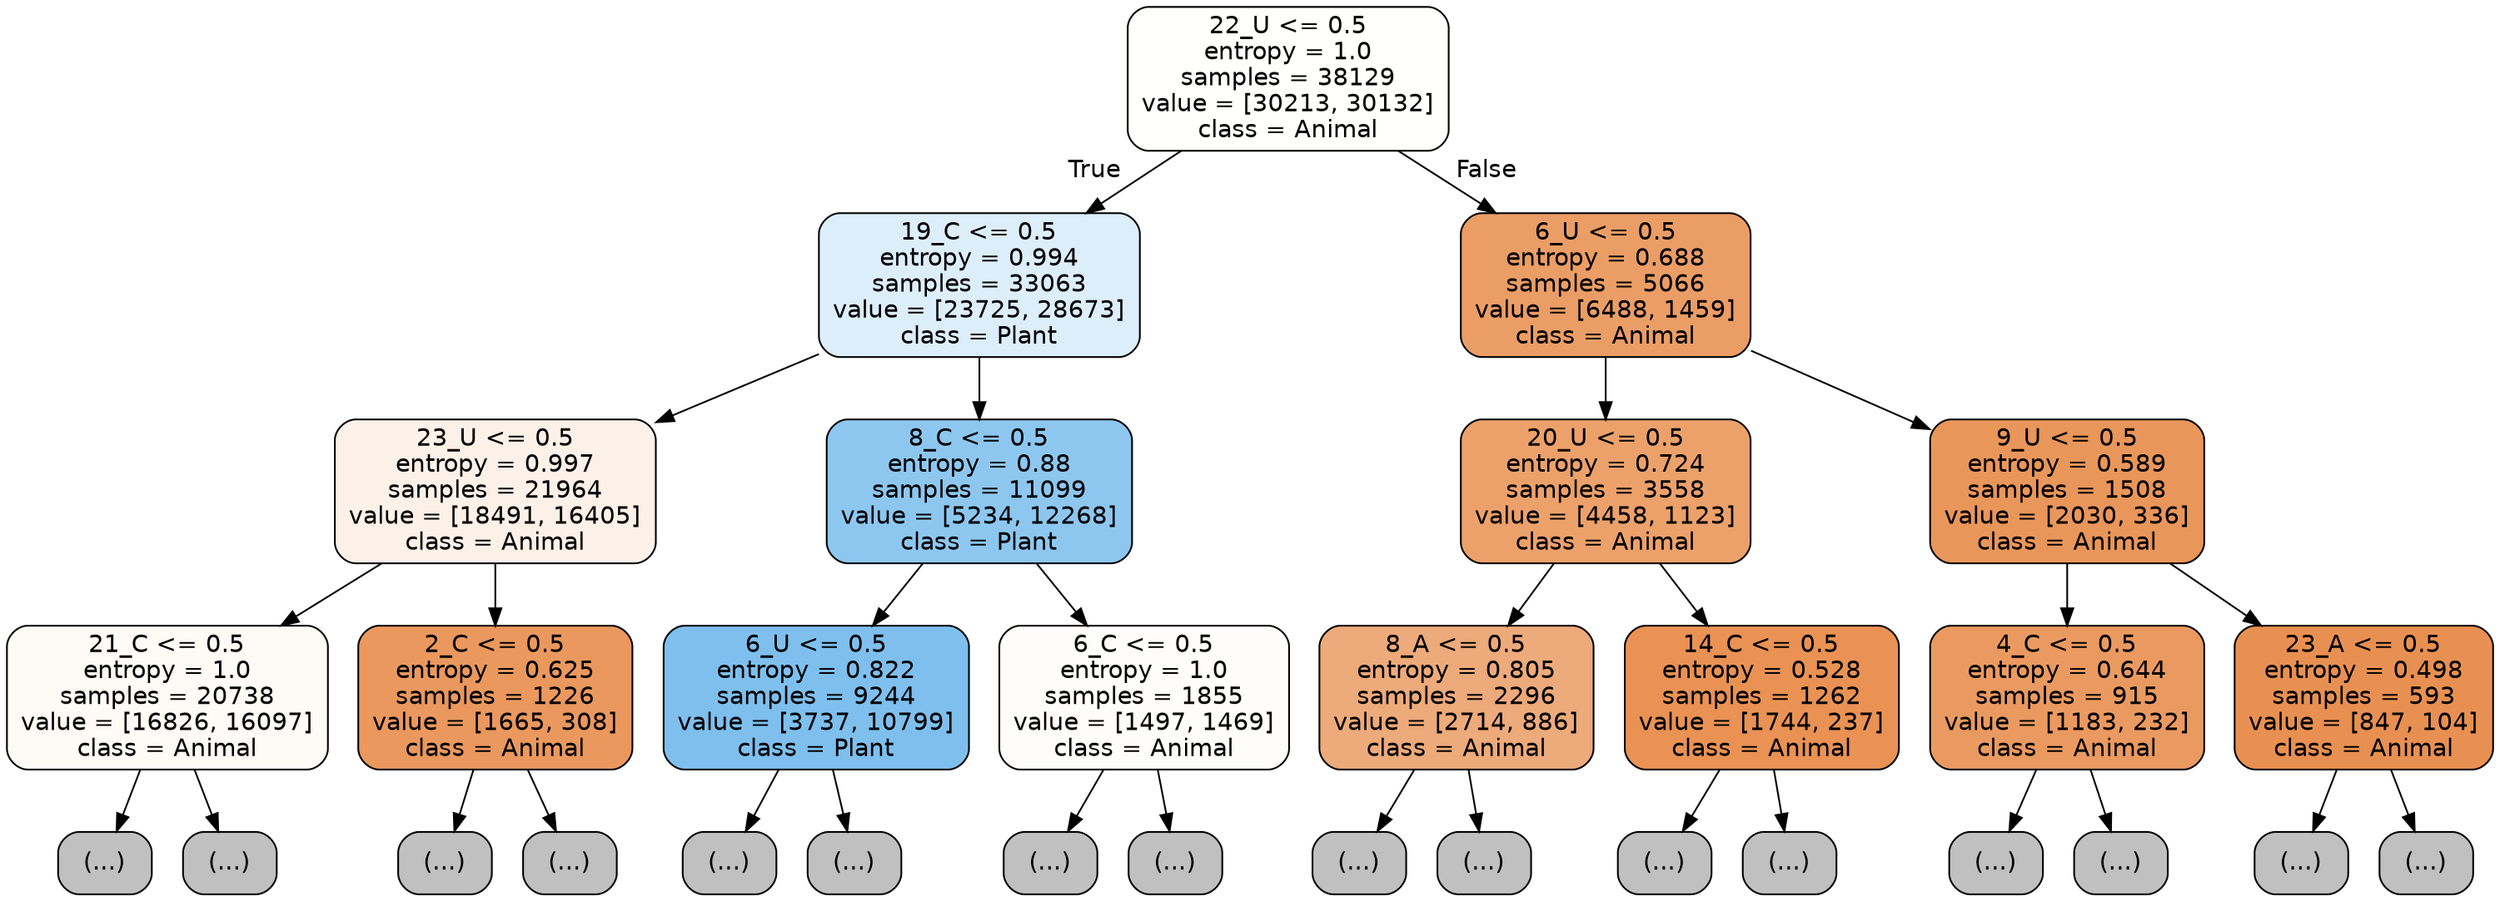 digraph Tree {
node [shape=box, style="filled, rounded", color="black", fontname="helvetica"] ;
edge [fontname="helvetica"] ;
0 [label="22_U <= 0.5\nentropy = 1.0\nsamples = 38129\nvalue = [30213, 30132]\nclass = Animal", fillcolor="#fffffe"] ;
1 [label="19_C <= 0.5\nentropy = 0.994\nsamples = 33063\nvalue = [23725, 28673]\nclass = Plant", fillcolor="#ddeefb"] ;
0 -> 1 [labeldistance=2.5, labelangle=45, headlabel="True"] ;
2 [label="23_U <= 0.5\nentropy = 0.997\nsamples = 21964\nvalue = [18491, 16405]\nclass = Animal", fillcolor="#fcf1e9"] ;
1 -> 2 ;
3 [label="21_C <= 0.5\nentropy = 1.0\nsamples = 20738\nvalue = [16826, 16097]\nclass = Animal", fillcolor="#fefaf6"] ;
2 -> 3 ;
4 [label="(...)", fillcolor="#C0C0C0"] ;
3 -> 4 ;
8755 [label="(...)", fillcolor="#C0C0C0"] ;
3 -> 8755 ;
10854 [label="2_C <= 0.5\nentropy = 0.625\nsamples = 1226\nvalue = [1665, 308]\nclass = Animal", fillcolor="#ea985e"] ;
2 -> 10854 ;
10855 [label="(...)", fillcolor="#C0C0C0"] ;
10854 -> 10855 ;
11236 [label="(...)", fillcolor="#C0C0C0"] ;
10854 -> 11236 ;
11345 [label="8_C <= 0.5\nentropy = 0.88\nsamples = 11099\nvalue = [5234, 12268]\nclass = Plant", fillcolor="#8dc7f0"] ;
1 -> 11345 ;
11346 [label="6_U <= 0.5\nentropy = 0.822\nsamples = 9244\nvalue = [3737, 10799]\nclass = Plant", fillcolor="#7ebfee"] ;
11345 -> 11346 ;
11347 [label="(...)", fillcolor="#C0C0C0"] ;
11346 -> 11347 ;
13348 [label="(...)", fillcolor="#C0C0C0"] ;
11346 -> 13348 ;
14077 [label="6_C <= 0.5\nentropy = 1.0\nsamples = 1855\nvalue = [1497, 1469]\nclass = Animal", fillcolor="#fffdfb"] ;
11345 -> 14077 ;
14078 [label="(...)", fillcolor="#C0C0C0"] ;
14077 -> 14078 ;
14719 [label="(...)", fillcolor="#C0C0C0"] ;
14077 -> 14719 ;
14904 [label="6_U <= 0.5\nentropy = 0.688\nsamples = 5066\nvalue = [6488, 1459]\nclass = Animal", fillcolor="#eb9d66"] ;
0 -> 14904 [labeldistance=2.5, labelangle=-45, headlabel="False"] ;
14905 [label="20_U <= 0.5\nentropy = 0.724\nsamples = 3558\nvalue = [4458, 1123]\nclass = Animal", fillcolor="#eca16b"] ;
14904 -> 14905 ;
14906 [label="8_A <= 0.5\nentropy = 0.805\nsamples = 2296\nvalue = [2714, 886]\nclass = Animal", fillcolor="#edaa7a"] ;
14905 -> 14906 ;
14907 [label="(...)", fillcolor="#C0C0C0"] ;
14906 -> 14907 ;
15652 [label="(...)", fillcolor="#C0C0C0"] ;
14906 -> 15652 ;
15939 [label="14_C <= 0.5\nentropy = 0.528\nsamples = 1262\nvalue = [1744, 237]\nclass = Animal", fillcolor="#e99254"] ;
14905 -> 15939 ;
15940 [label="(...)", fillcolor="#C0C0C0"] ;
15939 -> 15940 ;
16185 [label="(...)", fillcolor="#C0C0C0"] ;
15939 -> 16185 ;
16284 [label="9_U <= 0.5\nentropy = 0.589\nsamples = 1508\nvalue = [2030, 336]\nclass = Animal", fillcolor="#e9965a"] ;
14904 -> 16284 ;
16285 [label="4_C <= 0.5\nentropy = 0.644\nsamples = 915\nvalue = [1183, 232]\nclass = Animal", fillcolor="#ea9a60"] ;
16284 -> 16285 ;
16286 [label="(...)", fillcolor="#C0C0C0"] ;
16285 -> 16286 ;
16557 [label="(...)", fillcolor="#C0C0C0"] ;
16285 -> 16557 ;
16634 [label="23_A <= 0.5\nentropy = 0.498\nsamples = 593\nvalue = [847, 104]\nclass = Animal", fillcolor="#e89051"] ;
16284 -> 16634 ;
16635 [label="(...)", fillcolor="#C0C0C0"] ;
16634 -> 16635 ;
16782 [label="(...)", fillcolor="#C0C0C0"] ;
16634 -> 16782 ;
}